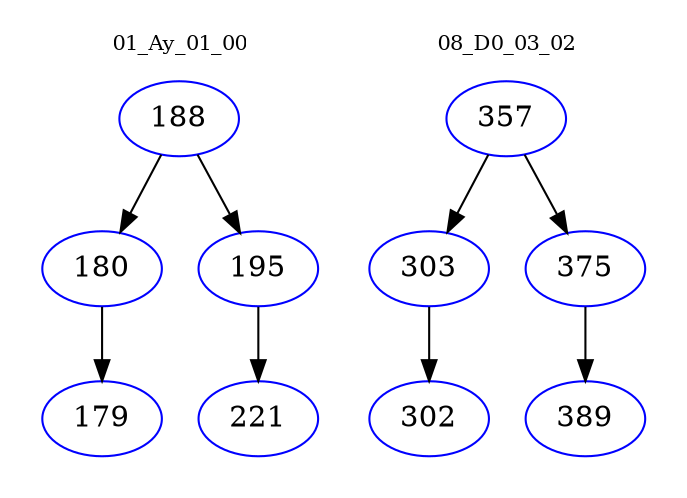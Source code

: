 digraph{
subgraph cluster_0 {
color = white
label = "01_Ay_01_00";
fontsize=10;
T0_188 [label="188", color="blue"]
T0_188 -> T0_180 [color="black"]
T0_180 [label="180", color="blue"]
T0_180 -> T0_179 [color="black"]
T0_179 [label="179", color="blue"]
T0_188 -> T0_195 [color="black"]
T0_195 [label="195", color="blue"]
T0_195 -> T0_221 [color="black"]
T0_221 [label="221", color="blue"]
}
subgraph cluster_1 {
color = white
label = "08_D0_03_02";
fontsize=10;
T1_357 [label="357", color="blue"]
T1_357 -> T1_303 [color="black"]
T1_303 [label="303", color="blue"]
T1_303 -> T1_302 [color="black"]
T1_302 [label="302", color="blue"]
T1_357 -> T1_375 [color="black"]
T1_375 [label="375", color="blue"]
T1_375 -> T1_389 [color="black"]
T1_389 [label="389", color="blue"]
}
}
